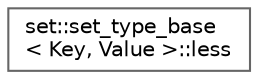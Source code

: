 digraph "类继承关系图"
{
 // LATEX_PDF_SIZE
  bgcolor="transparent";
  edge [fontname=Helvetica,fontsize=10,labelfontname=Helvetica,labelfontsize=10];
  node [fontname=Helvetica,fontsize=10,shape=box,height=0.2,width=0.4];
  rankdir="LR";
  Node0 [id="Node000000",label="set::set_type_base\l\< Key, Value \>::less",height=0.2,width=0.4,color="grey40", fillcolor="white", style="filled",URL="$structset_1_1set__type__base_1_1less.html",tooltip=" "];
}
